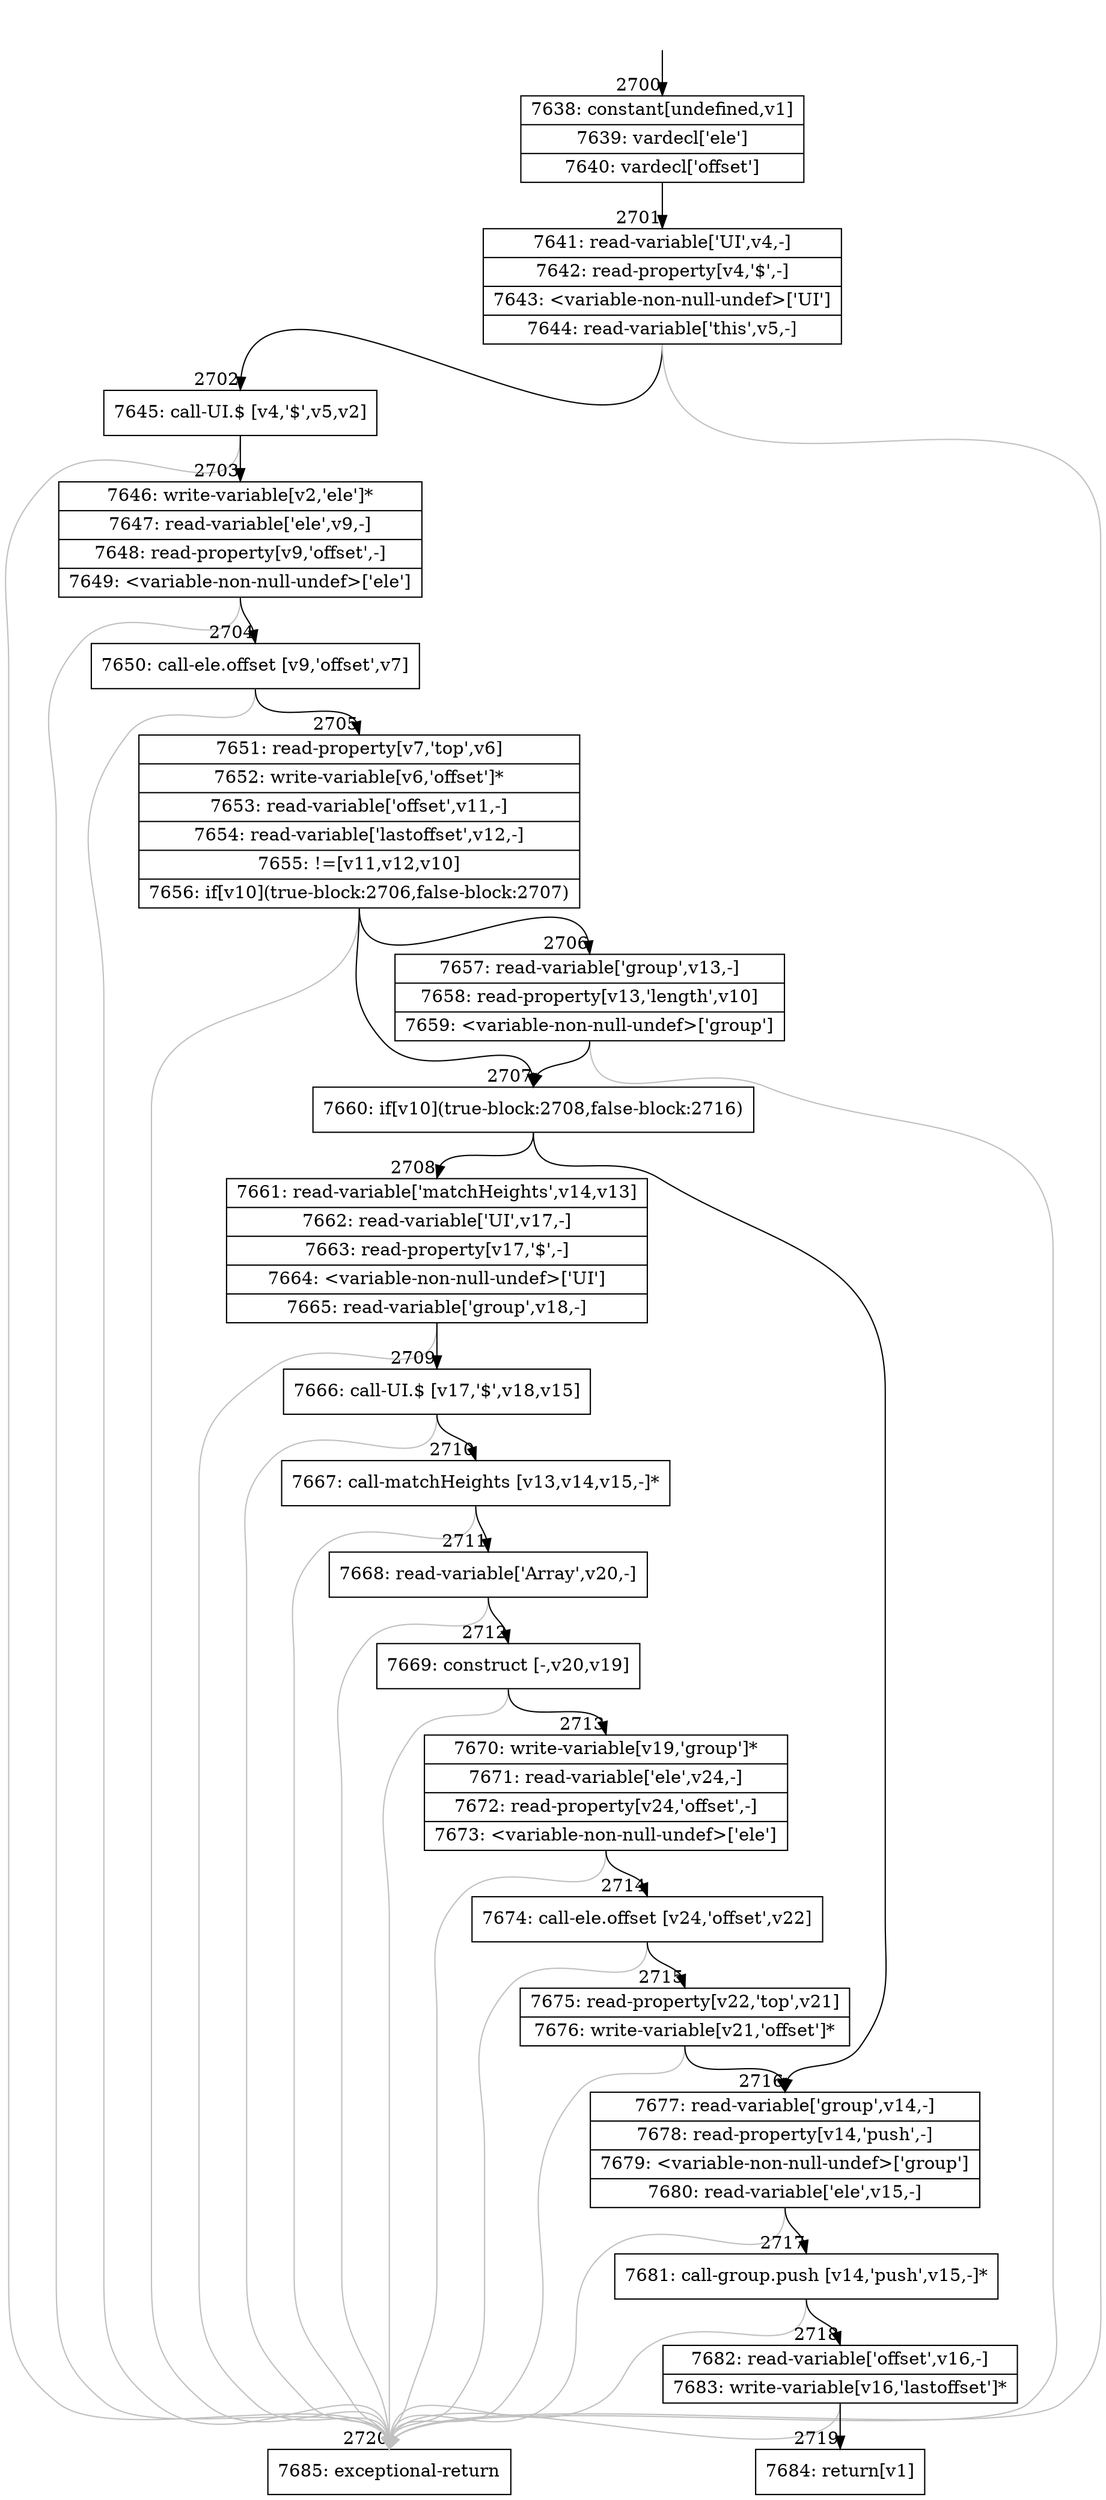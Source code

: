 digraph {
rankdir="TD"
BB_entry212[shape=none,label=""];
BB_entry212 -> BB2700 [tailport=s, headport=n, headlabel="    2700"]
BB2700 [shape=record label="{7638: constant[undefined,v1]|7639: vardecl['ele']|7640: vardecl['offset']}" ] 
BB2700 -> BB2701 [tailport=s, headport=n, headlabel="      2701"]
BB2701 [shape=record label="{7641: read-variable['UI',v4,-]|7642: read-property[v4,'$',-]|7643: \<variable-non-null-undef\>['UI']|7644: read-variable['this',v5,-]}" ] 
BB2701 -> BB2702 [tailport=s, headport=n, headlabel="      2702"]
BB2701 -> BB2720 [tailport=s, headport=n, color=gray, headlabel="      2720"]
BB2702 [shape=record label="{7645: call-UI.$ [v4,'$',v5,v2]}" ] 
BB2702 -> BB2703 [tailport=s, headport=n, headlabel="      2703"]
BB2702 -> BB2720 [tailport=s, headport=n, color=gray]
BB2703 [shape=record label="{7646: write-variable[v2,'ele']*|7647: read-variable['ele',v9,-]|7648: read-property[v9,'offset',-]|7649: \<variable-non-null-undef\>['ele']}" ] 
BB2703 -> BB2704 [tailport=s, headport=n, headlabel="      2704"]
BB2703 -> BB2720 [tailport=s, headport=n, color=gray]
BB2704 [shape=record label="{7650: call-ele.offset [v9,'offset',v7]}" ] 
BB2704 -> BB2705 [tailport=s, headport=n, headlabel="      2705"]
BB2704 -> BB2720 [tailport=s, headport=n, color=gray]
BB2705 [shape=record label="{7651: read-property[v7,'top',v6]|7652: write-variable[v6,'offset']*|7653: read-variable['offset',v11,-]|7654: read-variable['lastoffset',v12,-]|7655: !=[v11,v12,v10]|7656: if[v10](true-block:2706,false-block:2707)}" ] 
BB2705 -> BB2707 [tailport=s, headport=n, headlabel="      2707"]
BB2705 -> BB2706 [tailport=s, headport=n, headlabel="      2706"]
BB2705 -> BB2720 [tailport=s, headport=n, color=gray]
BB2706 [shape=record label="{7657: read-variable['group',v13,-]|7658: read-property[v13,'length',v10]|7659: \<variable-non-null-undef\>['group']}" ] 
BB2706 -> BB2707 [tailport=s, headport=n]
BB2706 -> BB2720 [tailport=s, headport=n, color=gray]
BB2707 [shape=record label="{7660: if[v10](true-block:2708,false-block:2716)}" ] 
BB2707 -> BB2708 [tailport=s, headport=n, headlabel="      2708"]
BB2707 -> BB2716 [tailport=s, headport=n, headlabel="      2716"]
BB2708 [shape=record label="{7661: read-variable['matchHeights',v14,v13]|7662: read-variable['UI',v17,-]|7663: read-property[v17,'$',-]|7664: \<variable-non-null-undef\>['UI']|7665: read-variable['group',v18,-]}" ] 
BB2708 -> BB2709 [tailport=s, headport=n, headlabel="      2709"]
BB2708 -> BB2720 [tailport=s, headport=n, color=gray]
BB2709 [shape=record label="{7666: call-UI.$ [v17,'$',v18,v15]}" ] 
BB2709 -> BB2710 [tailport=s, headport=n, headlabel="      2710"]
BB2709 -> BB2720 [tailport=s, headport=n, color=gray]
BB2710 [shape=record label="{7667: call-matchHeights [v13,v14,v15,-]*}" ] 
BB2710 -> BB2711 [tailport=s, headport=n, headlabel="      2711"]
BB2710 -> BB2720 [tailport=s, headport=n, color=gray]
BB2711 [shape=record label="{7668: read-variable['Array',v20,-]}" ] 
BB2711 -> BB2712 [tailport=s, headport=n, headlabel="      2712"]
BB2711 -> BB2720 [tailport=s, headport=n, color=gray]
BB2712 [shape=record label="{7669: construct [-,v20,v19]}" ] 
BB2712 -> BB2713 [tailport=s, headport=n, headlabel="      2713"]
BB2712 -> BB2720 [tailport=s, headport=n, color=gray]
BB2713 [shape=record label="{7670: write-variable[v19,'group']*|7671: read-variable['ele',v24,-]|7672: read-property[v24,'offset',-]|7673: \<variable-non-null-undef\>['ele']}" ] 
BB2713 -> BB2714 [tailport=s, headport=n, headlabel="      2714"]
BB2713 -> BB2720 [tailport=s, headport=n, color=gray]
BB2714 [shape=record label="{7674: call-ele.offset [v24,'offset',v22]}" ] 
BB2714 -> BB2715 [tailport=s, headport=n, headlabel="      2715"]
BB2714 -> BB2720 [tailport=s, headport=n, color=gray]
BB2715 [shape=record label="{7675: read-property[v22,'top',v21]|7676: write-variable[v21,'offset']*}" ] 
BB2715 -> BB2716 [tailport=s, headport=n]
BB2715 -> BB2720 [tailport=s, headport=n, color=gray]
BB2716 [shape=record label="{7677: read-variable['group',v14,-]|7678: read-property[v14,'push',-]|7679: \<variable-non-null-undef\>['group']|7680: read-variable['ele',v15,-]}" ] 
BB2716 -> BB2717 [tailport=s, headport=n, headlabel="      2717"]
BB2716 -> BB2720 [tailport=s, headport=n, color=gray]
BB2717 [shape=record label="{7681: call-group.push [v14,'push',v15,-]*}" ] 
BB2717 -> BB2718 [tailport=s, headport=n, headlabel="      2718"]
BB2717 -> BB2720 [tailport=s, headport=n, color=gray]
BB2718 [shape=record label="{7682: read-variable['offset',v16,-]|7683: write-variable[v16,'lastoffset']*}" ] 
BB2718 -> BB2719 [tailport=s, headport=n, headlabel="      2719"]
BB2718 -> BB2720 [tailport=s, headport=n, color=gray]
BB2719 [shape=record label="{7684: return[v1]}" ] 
BB2720 [shape=record label="{7685: exceptional-return}" ] 
//#$~ 2108
}
